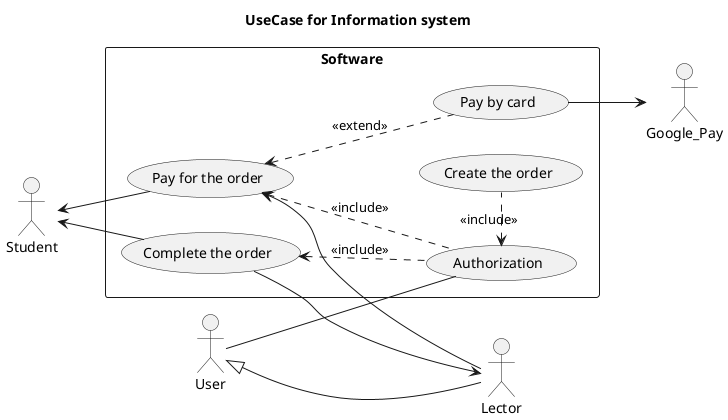 @startuml 
title UseCase for Information system
left to right direction
skinparam packageStyle rect
actor User
actor Lector
actor Student
actor Google_Pay
rectangle Software {
  User -- (Authorization)
  User <|-- Lector
  
    Student <-- (Pay for the order)
    Student <-- (Сomplete the order)
    Lector --> (Pay for the order)
   (Сomplete the order) --> Lector
   (Pay by card) --> Google_Pay
   
   (Authorization) <. (Create the order) : <<include>>
   (Pay for the order) <.. (Authorization) : <<include>>
   (Сomplete the order) <.. (Authorization) : <<include>>
   (Pay for the order) <.. (Pay by card) : <<extend>>
   }
@enduml
